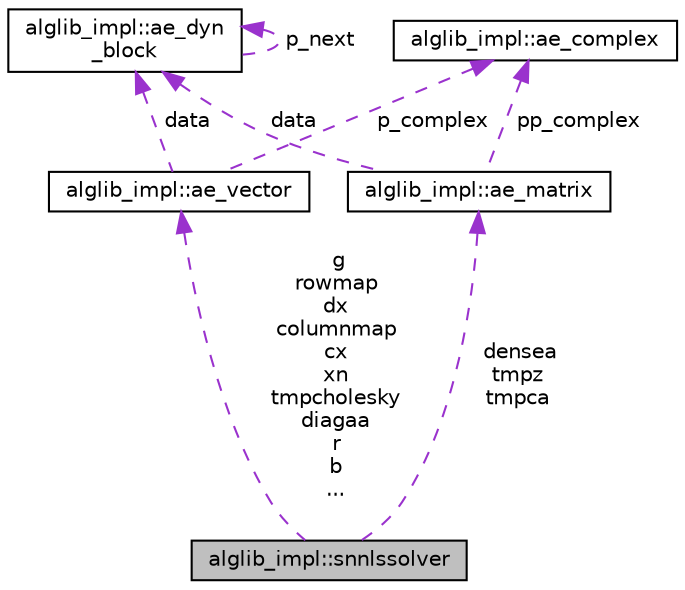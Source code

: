 digraph "alglib_impl::snnlssolver"
{
  edge [fontname="Helvetica",fontsize="10",labelfontname="Helvetica",labelfontsize="10"];
  node [fontname="Helvetica",fontsize="10",shape=record];
  Node1 [label="alglib_impl::snnlssolver",height=0.2,width=0.4,color="black", fillcolor="grey75", style="filled", fontcolor="black"];
  Node2 -> Node1 [dir="back",color="darkorchid3",fontsize="10",style="dashed",label=" g\nrowmap\ndx\ncolumnmap\ncx\nxn\ntmpcholesky\ndiagaa\nr\nb\n..." ,fontname="Helvetica"];
  Node2 [label="alglib_impl::ae_vector",height=0.2,width=0.4,color="black", fillcolor="white", style="filled",URL="$structalglib__impl_1_1ae__vector.html"];
  Node3 -> Node2 [dir="back",color="darkorchid3",fontsize="10",style="dashed",label=" data" ,fontname="Helvetica"];
  Node3 [label="alglib_impl::ae_dyn\l_block",height=0.2,width=0.4,color="black", fillcolor="white", style="filled",URL="$structalglib__impl_1_1ae__dyn__block.html"];
  Node3 -> Node3 [dir="back",color="darkorchid3",fontsize="10",style="dashed",label=" p_next" ,fontname="Helvetica"];
  Node4 -> Node2 [dir="back",color="darkorchid3",fontsize="10",style="dashed",label=" p_complex" ,fontname="Helvetica"];
  Node4 [label="alglib_impl::ae_complex",height=0.2,width=0.4,color="black", fillcolor="white", style="filled",URL="$structalglib__impl_1_1ae__complex.html"];
  Node5 -> Node1 [dir="back",color="darkorchid3",fontsize="10",style="dashed",label=" densea\ntmpz\ntmpca" ,fontname="Helvetica"];
  Node5 [label="alglib_impl::ae_matrix",height=0.2,width=0.4,color="black", fillcolor="white", style="filled",URL="$structalglib__impl_1_1ae__matrix.html"];
  Node3 -> Node5 [dir="back",color="darkorchid3",fontsize="10",style="dashed",label=" data" ,fontname="Helvetica"];
  Node4 -> Node5 [dir="back",color="darkorchid3",fontsize="10",style="dashed",label=" pp_complex" ,fontname="Helvetica"];
}
